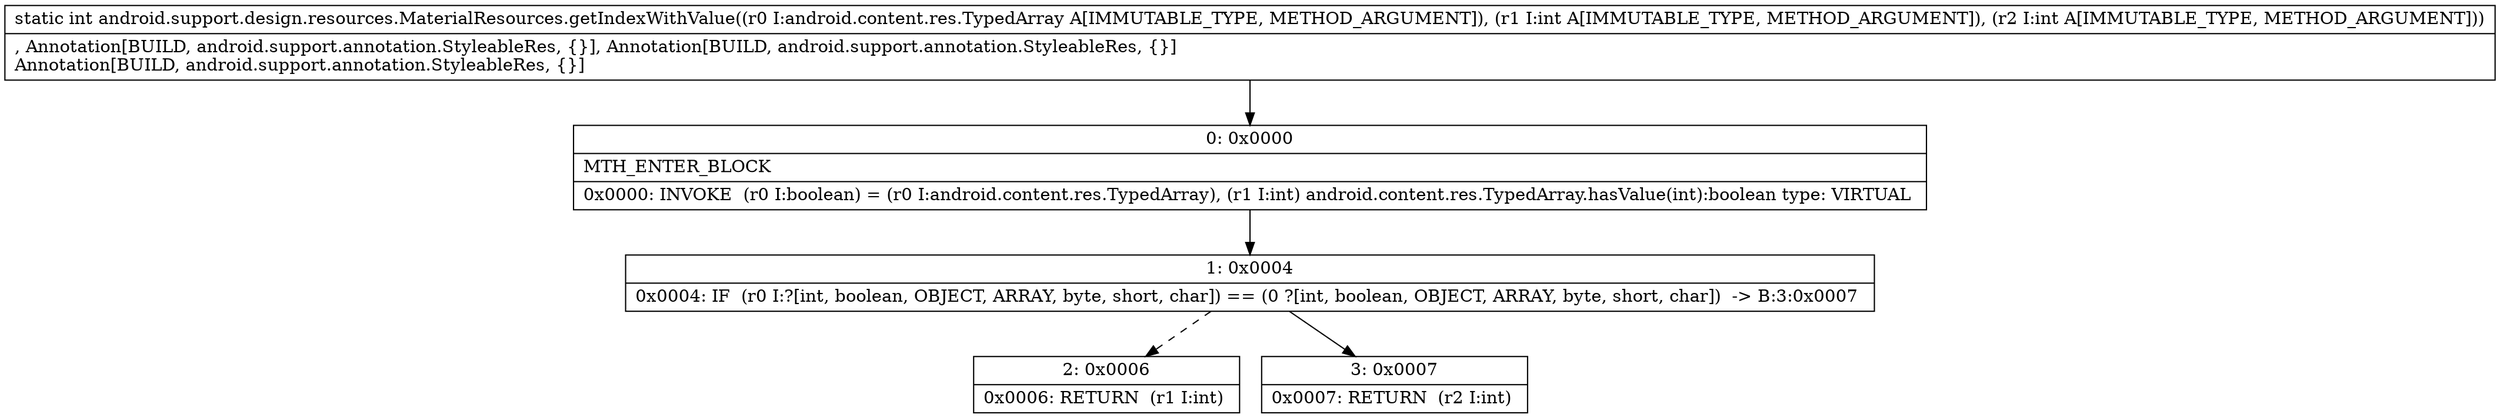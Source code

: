 digraph "CFG forandroid.support.design.resources.MaterialResources.getIndexWithValue(Landroid\/content\/res\/TypedArray;II)I" {
Node_0 [shape=record,label="{0\:\ 0x0000|MTH_ENTER_BLOCK\l|0x0000: INVOKE  (r0 I:boolean) = (r0 I:android.content.res.TypedArray), (r1 I:int) android.content.res.TypedArray.hasValue(int):boolean type: VIRTUAL \l}"];
Node_1 [shape=record,label="{1\:\ 0x0004|0x0004: IF  (r0 I:?[int, boolean, OBJECT, ARRAY, byte, short, char]) == (0 ?[int, boolean, OBJECT, ARRAY, byte, short, char])  \-\> B:3:0x0007 \l}"];
Node_2 [shape=record,label="{2\:\ 0x0006|0x0006: RETURN  (r1 I:int) \l}"];
Node_3 [shape=record,label="{3\:\ 0x0007|0x0007: RETURN  (r2 I:int) \l}"];
MethodNode[shape=record,label="{static int android.support.design.resources.MaterialResources.getIndexWithValue((r0 I:android.content.res.TypedArray A[IMMUTABLE_TYPE, METHOD_ARGUMENT]), (r1 I:int A[IMMUTABLE_TYPE, METHOD_ARGUMENT]), (r2 I:int A[IMMUTABLE_TYPE, METHOD_ARGUMENT]))  | , Annotation[BUILD, android.support.annotation.StyleableRes, \{\}], Annotation[BUILD, android.support.annotation.StyleableRes, \{\}]\lAnnotation[BUILD, android.support.annotation.StyleableRes, \{\}]\l}"];
MethodNode -> Node_0;
Node_0 -> Node_1;
Node_1 -> Node_2[style=dashed];
Node_1 -> Node_3;
}


